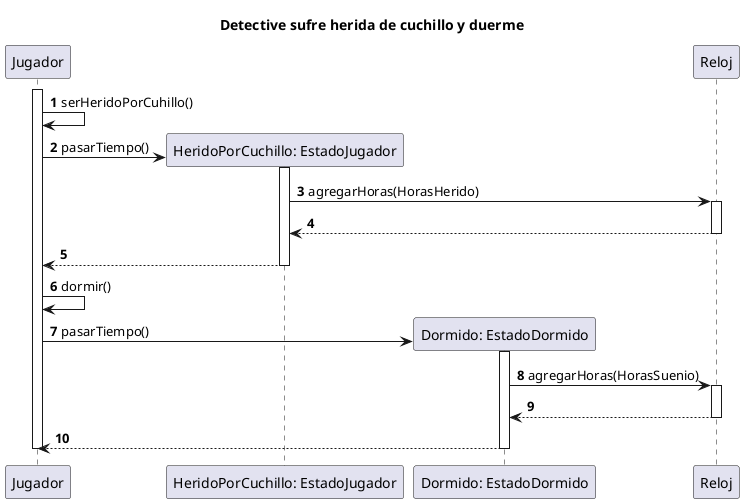 @startuml

autonumber
title "Detective sufre herida de cuchillo y duerme"
participant Jugador
participant "HeridoPorCuchillo: EstadoJugador"
participant "Dormido: EstadoDormido"
participant Reloj

activate Jugador
Jugador -> Jugador: serHeridoPorCuhillo()
create "HeridoPorCuchillo: EstadoJugador"
Jugador -> "HeridoPorCuchillo: EstadoJugador": pasarTiempo()
activate "HeridoPorCuchillo: EstadoJugador"
"HeridoPorCuchillo: EstadoJugador" -> Reloj:agregarHoras(HorasHerido)
activate Reloj
Reloj --> "HeridoPorCuchillo: EstadoJugador"
deactivate Reloj
"HeridoPorCuchillo: EstadoJugador" --> Jugador
deactivate "HeridoPorCuchillo: EstadoJugador"
Jugador -> Jugador: dormir()
create "Dormido: EstadoDormido"
Jugador -> "Dormido: EstadoDormido": pasarTiempo()
activate "Dormido: EstadoDormido"
"Dormido: EstadoDormido" -> Reloj: agregarHoras(HorasSuenio)
activate Reloj
Reloj --> "Dormido: EstadoDormido"
deactivate Reloj
"Dormido: EstadoDormido" --> Jugador
deactivate "Dormido: EstadoDormido"
deactivate Jugador

@enduml